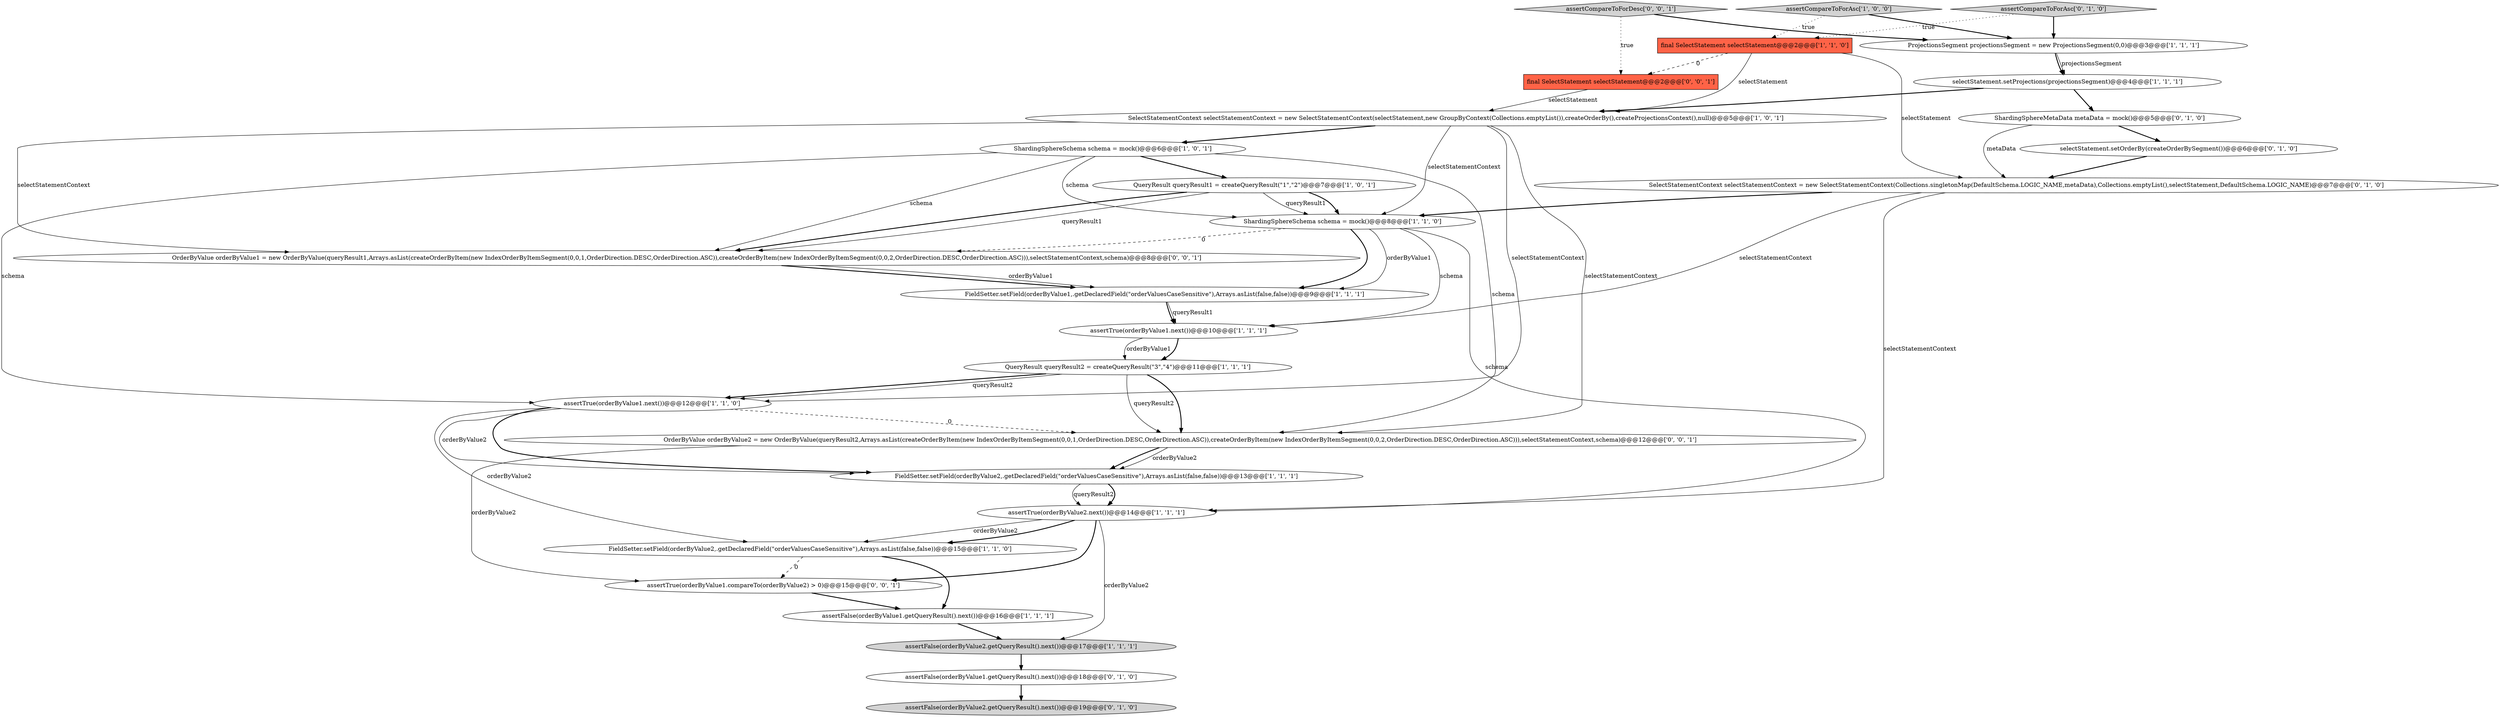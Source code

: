 digraph {
25 [style = filled, label = "assertCompareToForDesc['0', '0', '1']", fillcolor = lightgray, shape = diamond image = "AAA0AAABBB3BBB"];
9 [style = filled, label = "QueryResult queryResult1 = createQueryResult(\"1\",\"2\")@@@7@@@['1', '0', '1']", fillcolor = white, shape = ellipse image = "AAA0AAABBB1BBB"];
8 [style = filled, label = "ShardingSphereSchema schema = mock()@@@6@@@['1', '0', '1']", fillcolor = white, shape = ellipse image = "AAA0AAABBB1BBB"];
4 [style = filled, label = "assertFalse(orderByValue2.getQueryResult().next())@@@17@@@['1', '1', '1']", fillcolor = lightgray, shape = ellipse image = "AAA0AAABBB1BBB"];
18 [style = filled, label = "selectStatement.setOrderBy(createOrderBySegment())@@@6@@@['0', '1', '0']", fillcolor = white, shape = ellipse image = "AAA1AAABBB2BBB"];
10 [style = filled, label = "FieldSetter.setField(orderByValue2,.getDeclaredField(\"orderValuesCaseSensitive\"),Arrays.asList(false,false))@@@15@@@['1', '1', '0']", fillcolor = white, shape = ellipse image = "AAA0AAABBB1BBB"];
14 [style = filled, label = "QueryResult queryResult2 = createQueryResult(\"3\",\"4\")@@@11@@@['1', '1', '1']", fillcolor = white, shape = ellipse image = "AAA0AAABBB1BBB"];
27 [style = filled, label = "OrderByValue orderByValue1 = new OrderByValue(queryResult1,Arrays.asList(createOrderByItem(new IndexOrderByItemSegment(0,0,1,OrderDirection.DESC,OrderDirection.ASC)),createOrderByItem(new IndexOrderByItemSegment(0,0,2,OrderDirection.DESC,OrderDirection.ASC))),selectStatementContext,schema)@@@8@@@['0', '0', '1']", fillcolor = white, shape = ellipse image = "AAA0AAABBB3BBB"];
0 [style = filled, label = "assertFalse(orderByValue1.getQueryResult().next())@@@16@@@['1', '1', '1']", fillcolor = white, shape = ellipse image = "AAA0AAABBB1BBB"];
3 [style = filled, label = "ProjectionsSegment projectionsSegment = new ProjectionsSegment(0,0)@@@3@@@['1', '1', '1']", fillcolor = white, shape = ellipse image = "AAA0AAABBB1BBB"];
23 [style = filled, label = "final SelectStatement selectStatement@@@2@@@['0', '0', '1']", fillcolor = tomato, shape = box image = "AAA0AAABBB3BBB"];
1 [style = filled, label = "ShardingSphereSchema schema = mock()@@@8@@@['1', '1', '0']", fillcolor = white, shape = ellipse image = "AAA0AAABBB1BBB"];
19 [style = filled, label = "assertFalse(orderByValue1.getQueryResult().next())@@@18@@@['0', '1', '0']", fillcolor = white, shape = ellipse image = "AAA0AAABBB2BBB"];
20 [style = filled, label = "ShardingSphereMetaData metaData = mock()@@@5@@@['0', '1', '0']", fillcolor = white, shape = ellipse image = "AAA0AAABBB2BBB"];
17 [style = filled, label = "assertCompareToForAsc['0', '1', '0']", fillcolor = lightgray, shape = diamond image = "AAA0AAABBB2BBB"];
2 [style = filled, label = "FieldSetter.setField(orderByValue1,.getDeclaredField(\"orderValuesCaseSensitive\"),Arrays.asList(false,false))@@@9@@@['1', '1', '1']", fillcolor = white, shape = ellipse image = "AAA0AAABBB1BBB"];
26 [style = filled, label = "OrderByValue orderByValue2 = new OrderByValue(queryResult2,Arrays.asList(createOrderByItem(new IndexOrderByItemSegment(0,0,1,OrderDirection.DESC,OrderDirection.ASC)),createOrderByItem(new IndexOrderByItemSegment(0,0,2,OrderDirection.DESC,OrderDirection.ASC))),selectStatementContext,schema)@@@12@@@['0', '0', '1']", fillcolor = white, shape = ellipse image = "AAA0AAABBB3BBB"];
21 [style = filled, label = "SelectStatementContext selectStatementContext = new SelectStatementContext(Collections.singletonMap(DefaultSchema.LOGIC_NAME,metaData),Collections.emptyList(),selectStatement,DefaultSchema.LOGIC_NAME)@@@7@@@['0', '1', '0']", fillcolor = white, shape = ellipse image = "AAA1AAABBB2BBB"];
7 [style = filled, label = "selectStatement.setProjections(projectionsSegment)@@@4@@@['1', '1', '1']", fillcolor = white, shape = ellipse image = "AAA0AAABBB1BBB"];
6 [style = filled, label = "SelectStatementContext selectStatementContext = new SelectStatementContext(selectStatement,new GroupByContext(Collections.emptyList()),createOrderBy(),createProjectionsContext(),null)@@@5@@@['1', '0', '1']", fillcolor = white, shape = ellipse image = "AAA0AAABBB1BBB"];
13 [style = filled, label = "assertTrue(orderByValue1.next())@@@12@@@['1', '1', '0']", fillcolor = white, shape = ellipse image = "AAA0AAABBB1BBB"];
15 [style = filled, label = "assertTrue(orderByValue2.next())@@@14@@@['1', '1', '1']", fillcolor = white, shape = ellipse image = "AAA0AAABBB1BBB"];
12 [style = filled, label = "assertCompareToForAsc['1', '0', '0']", fillcolor = lightgray, shape = diamond image = "AAA0AAABBB1BBB"];
11 [style = filled, label = "final SelectStatement selectStatement@@@2@@@['1', '1', '0']", fillcolor = tomato, shape = box image = "AAA0AAABBB1BBB"];
24 [style = filled, label = "assertTrue(orderByValue1.compareTo(orderByValue2) > 0)@@@15@@@['0', '0', '1']", fillcolor = white, shape = ellipse image = "AAA0AAABBB3BBB"];
5 [style = filled, label = "FieldSetter.setField(orderByValue2,.getDeclaredField(\"orderValuesCaseSensitive\"),Arrays.asList(false,false))@@@13@@@['1', '1', '1']", fillcolor = white, shape = ellipse image = "AAA0AAABBB1BBB"];
22 [style = filled, label = "assertFalse(orderByValue2.getQueryResult().next())@@@19@@@['0', '1', '0']", fillcolor = lightgray, shape = ellipse image = "AAA0AAABBB2BBB"];
16 [style = filled, label = "assertTrue(orderByValue1.next())@@@10@@@['1', '1', '1']", fillcolor = white, shape = ellipse image = "AAA0AAABBB1BBB"];
13->26 [style = dashed, label="0"];
8->13 [style = solid, label="schema"];
26->5 [style = solid, label="orderByValue2"];
25->3 [style = bold, label=""];
8->9 [style = bold, label=""];
0->4 [style = bold, label=""];
6->27 [style = solid, label="selectStatementContext"];
21->16 [style = solid, label="selectStatementContext"];
27->2 [style = bold, label=""];
9->27 [style = bold, label=""];
12->11 [style = dotted, label="true"];
20->18 [style = bold, label=""];
6->1 [style = solid, label="selectStatementContext"];
6->26 [style = solid, label="selectStatementContext"];
15->10 [style = solid, label="orderByValue2"];
7->6 [style = bold, label=""];
14->13 [style = bold, label=""];
19->22 [style = bold, label=""];
11->6 [style = solid, label="selectStatement"];
15->24 [style = bold, label=""];
17->3 [style = bold, label=""];
24->0 [style = bold, label=""];
7->20 [style = bold, label=""];
3->7 [style = bold, label=""];
8->26 [style = solid, label="schema"];
14->26 [style = solid, label="queryResult2"];
6->8 [style = bold, label=""];
10->0 [style = bold, label=""];
14->26 [style = bold, label=""];
11->21 [style = solid, label="selectStatement"];
9->27 [style = solid, label="queryResult1"];
11->23 [style = dashed, label="0"];
21->15 [style = solid, label="selectStatementContext"];
9->1 [style = solid, label="queryResult1"];
13->5 [style = solid, label="orderByValue2"];
8->1 [style = solid, label="schema"];
5->15 [style = solid, label="queryResult2"];
10->24 [style = dashed, label="0"];
8->27 [style = solid, label="schema"];
4->19 [style = bold, label=""];
26->5 [style = bold, label=""];
1->27 [style = dashed, label="0"];
3->7 [style = solid, label="projectionsSegment"];
26->24 [style = solid, label="orderByValue2"];
12->3 [style = bold, label=""];
16->14 [style = bold, label=""];
1->15 [style = solid, label="schema"];
1->16 [style = solid, label="schema"];
16->14 [style = solid, label="orderByValue1"];
1->2 [style = solid, label="orderByValue1"];
18->21 [style = bold, label=""];
2->16 [style = bold, label=""];
14->13 [style = solid, label="queryResult2"];
17->11 [style = dotted, label="true"];
23->6 [style = solid, label="selectStatement"];
21->1 [style = bold, label=""];
2->16 [style = solid, label="queryResult1"];
9->1 [style = bold, label=""];
15->10 [style = bold, label=""];
20->21 [style = solid, label="metaData"];
1->2 [style = bold, label=""];
13->5 [style = bold, label=""];
6->13 [style = solid, label="selectStatementContext"];
25->23 [style = dotted, label="true"];
27->2 [style = solid, label="orderByValue1"];
5->15 [style = bold, label=""];
15->4 [style = solid, label="orderByValue2"];
13->10 [style = solid, label="orderByValue2"];
}
